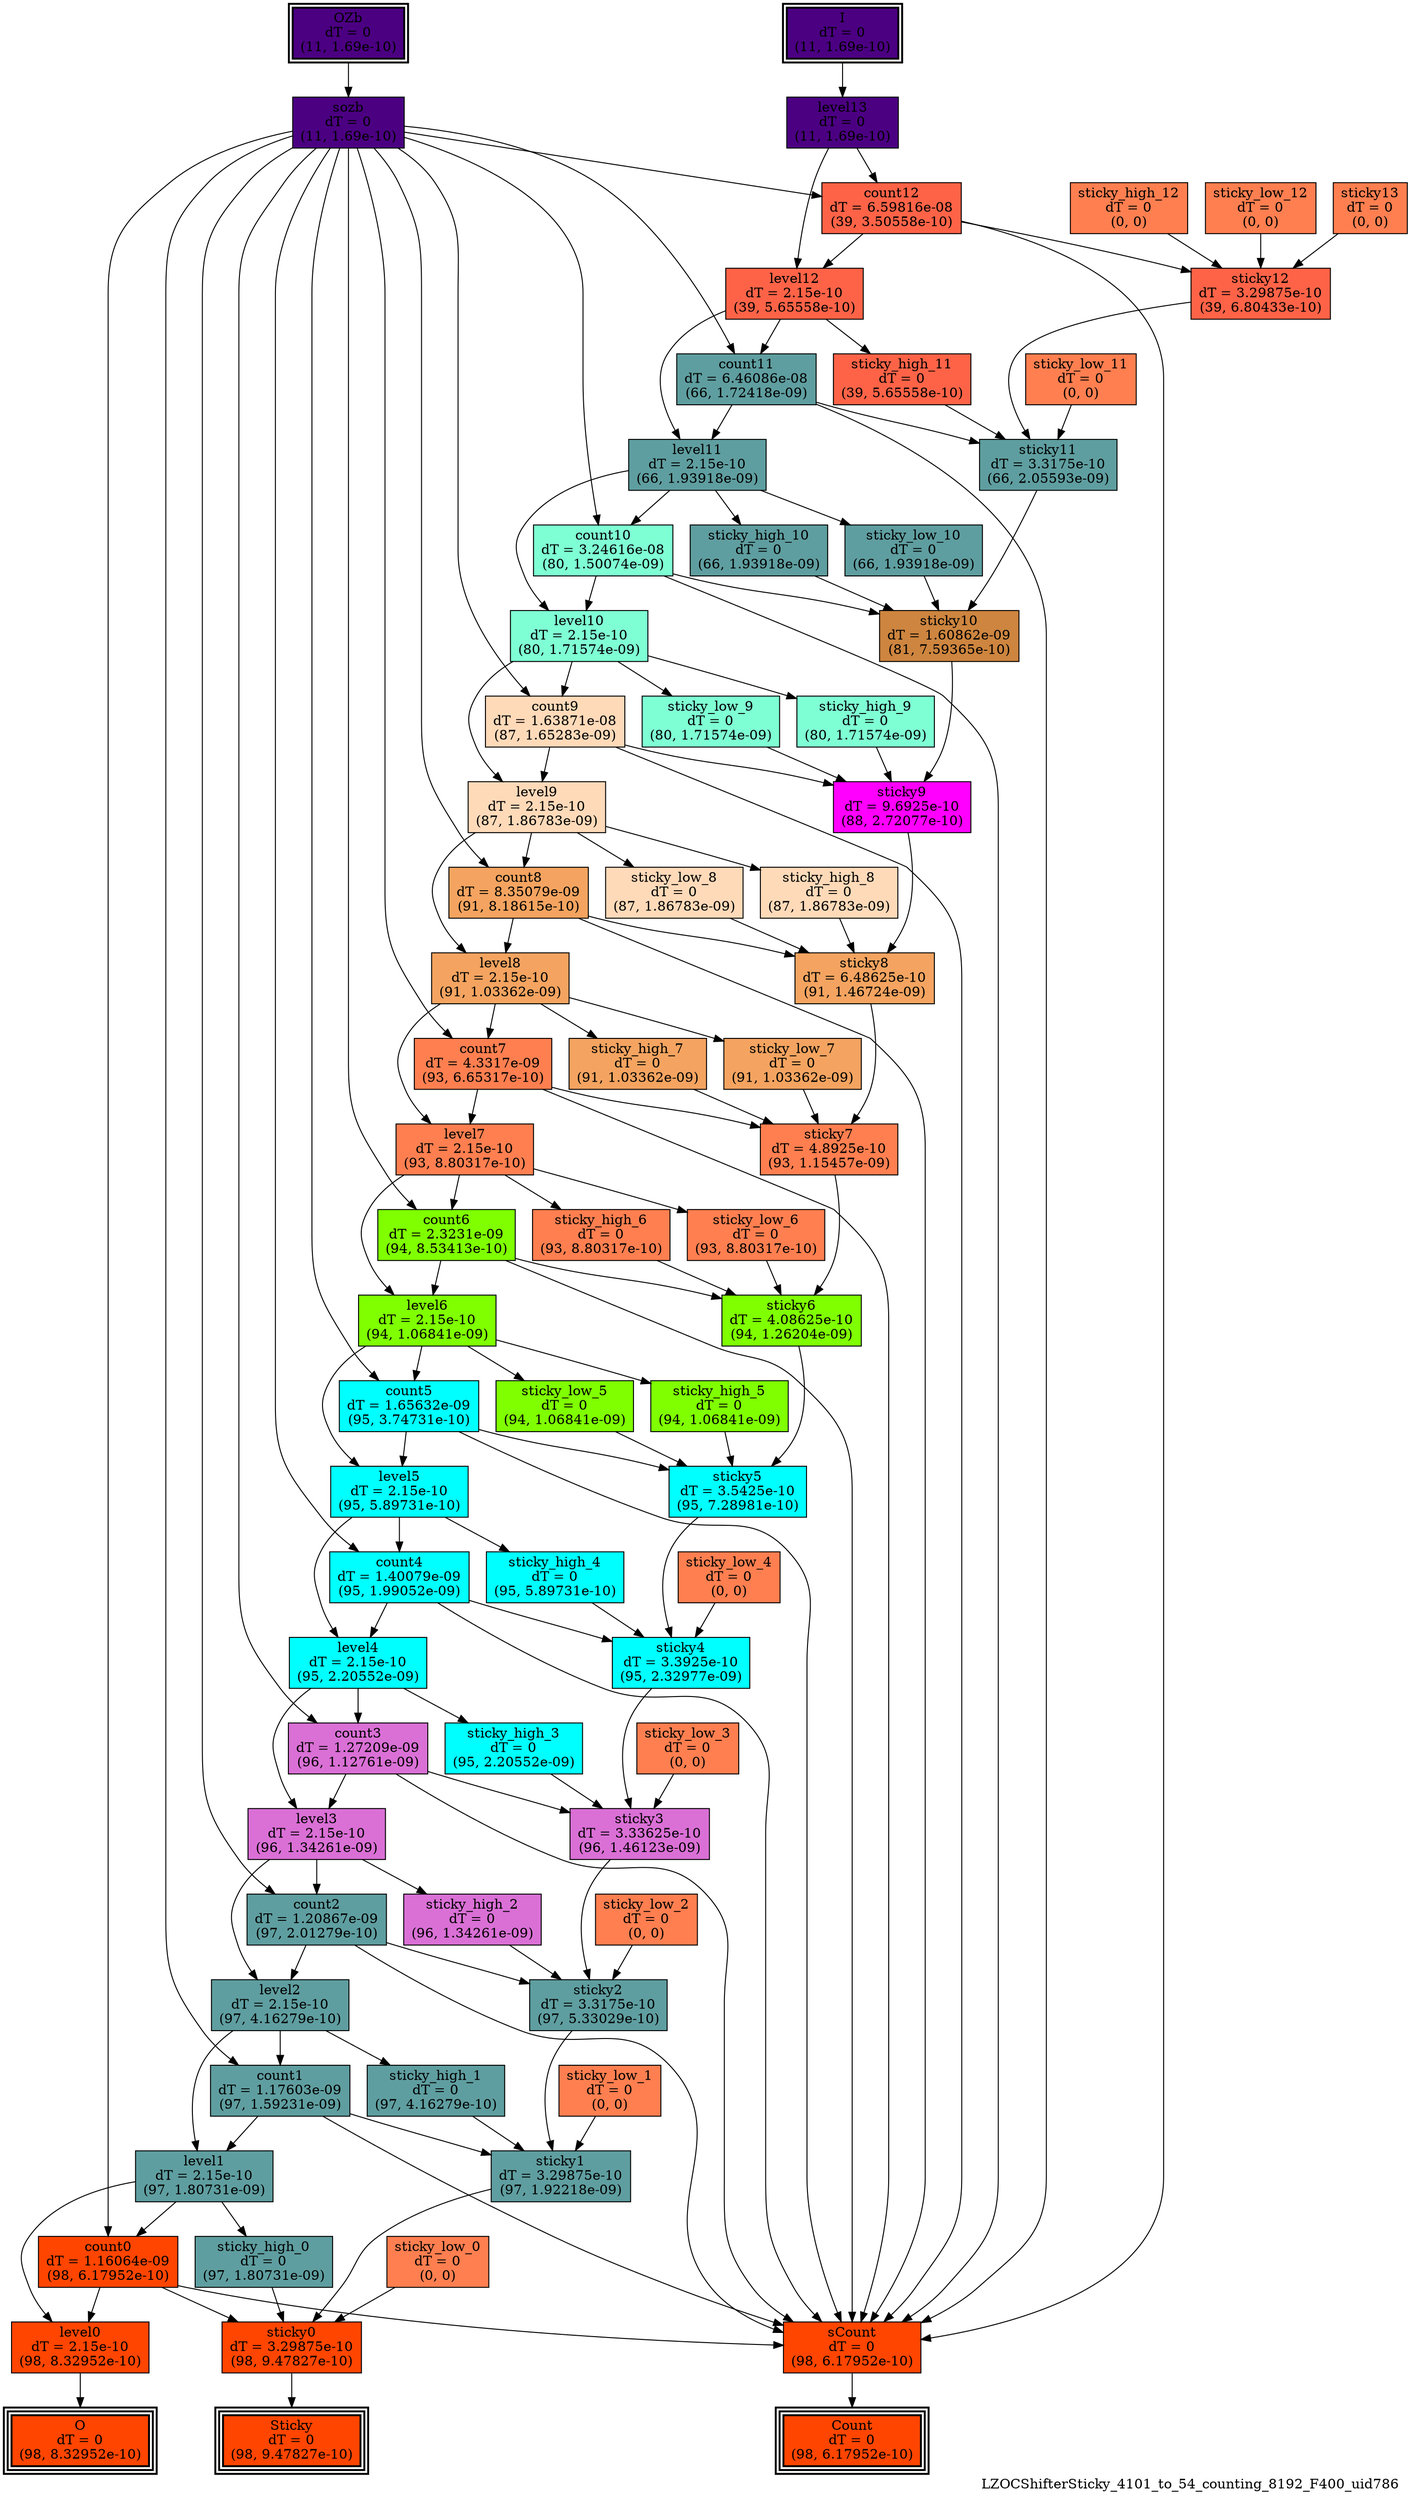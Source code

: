 digraph LZOCShifterSticky_4101_to_54_counting_8192_F400_uid786
{
	//graph drawing options
	label=LZOCShifterSticky_4101_to_54_counting_8192_F400_uid786;
	labelloc=bottom;
	labeljust=right;
	ratio=auto;
	nodesep=0.25;
	ranksep=0.5;

	//input/output signals of operator LZOCShifterSticky_4101_to_54_counting_8192_F400_uid786
	I__LZOCShifterSticky_4101_to_54_counting_8192_F400_uid786 [ label="I\ndT = 0\n(11, 1.69e-10)", shape=box, color=black, style="bold, filled", fillcolor=indigo, peripheries=2 ];
	OZb__LZOCShifterSticky_4101_to_54_counting_8192_F400_uid786 [ label="OZb\ndT = 0\n(11, 1.69e-10)", shape=box, color=black, style="bold, filled", fillcolor=indigo, peripheries=2 ];
	Count__LZOCShifterSticky_4101_to_54_counting_8192_F400_uid786 [ label="Count\ndT = 0\n(98, 6.17952e-10)", shape=box, color=black, style="bold, filled", fillcolor=orangered, peripheries=3 ];
	O__LZOCShifterSticky_4101_to_54_counting_8192_F400_uid786 [ label="O\ndT = 0\n(98, 8.32952e-10)", shape=box, color=black, style="bold, filled", fillcolor=orangered, peripheries=3 ];
	Sticky__LZOCShifterSticky_4101_to_54_counting_8192_F400_uid786 [ label="Sticky\ndT = 0\n(98, 9.47827e-10)", shape=box, color=black, style="bold, filled", fillcolor=orangered, peripheries=3 ];
	{rank=same I__LZOCShifterSticky_4101_to_54_counting_8192_F400_uid786, OZb__LZOCShifterSticky_4101_to_54_counting_8192_F400_uid786};
	{rank=same Count__LZOCShifterSticky_4101_to_54_counting_8192_F400_uid786, O__LZOCShifterSticky_4101_to_54_counting_8192_F400_uid786, Sticky__LZOCShifterSticky_4101_to_54_counting_8192_F400_uid786};
	//internal signals of operator LZOCShifterSticky_4101_to_54_counting_8192_F400_uid786
	level13__LZOCShifterSticky_4101_to_54_counting_8192_F400_uid786 [ label="level13\ndT = 0\n(11, 1.69e-10)", shape=box, color=black, style=filled, fillcolor=indigo, peripheries=1 ];
	sozb__LZOCShifterSticky_4101_to_54_counting_8192_F400_uid786 [ label="sozb\ndT = 0\n(11, 1.69e-10)", shape=box, color=black, style=filled, fillcolor=indigo, peripheries=1 ];
	sticky13__LZOCShifterSticky_4101_to_54_counting_8192_F400_uid786 [ label="sticky13\ndT = 0\n(0, 0)", shape=box, color=black, style=filled, fillcolor=coral, peripheries=1 ];
	count12__LZOCShifterSticky_4101_to_54_counting_8192_F400_uid786 [ label="count12\ndT = 6.59816e-08\n(39, 3.50558e-10)", shape=box, color=black, style=filled, fillcolor=tomato, peripheries=1 ];
	level12__LZOCShifterSticky_4101_to_54_counting_8192_F400_uid786 [ label="level12\ndT = 2.15e-10\n(39, 5.65558e-10)", shape=box, color=black, style=filled, fillcolor=tomato, peripheries=1 ];
	sticky_high_12__LZOCShifterSticky_4101_to_54_counting_8192_F400_uid786 [ label="sticky_high_12\ndT = 0\n(0, 0)", shape=box, color=black, style=filled, fillcolor=coral, peripheries=1 ];
	sticky_low_12__LZOCShifterSticky_4101_to_54_counting_8192_F400_uid786 [ label="sticky_low_12\ndT = 0\n(0, 0)", shape=box, color=black, style=filled, fillcolor=coral, peripheries=1 ];
	sticky12__LZOCShifterSticky_4101_to_54_counting_8192_F400_uid786 [ label="sticky12\ndT = 3.29875e-10\n(39, 6.80433e-10)", shape=box, color=black, style=filled, fillcolor=tomato, peripheries=1 ];
	count11__LZOCShifterSticky_4101_to_54_counting_8192_F400_uid786 [ label="count11\ndT = 6.46086e-08\n(66, 1.72418e-09)", shape=box, color=black, style=filled, fillcolor=cadetblue, peripheries=1 ];
	level11__LZOCShifterSticky_4101_to_54_counting_8192_F400_uid786 [ label="level11\ndT = 2.15e-10\n(66, 1.93918e-09)", shape=box, color=black, style=filled, fillcolor=cadetblue, peripheries=1 ];
	sticky_high_11__LZOCShifterSticky_4101_to_54_counting_8192_F400_uid786 [ label="sticky_high_11\ndT = 0\n(39, 5.65558e-10)", shape=box, color=black, style=filled, fillcolor=tomato, peripheries=1 ];
	sticky_low_11__LZOCShifterSticky_4101_to_54_counting_8192_F400_uid786 [ label="sticky_low_11\ndT = 0\n(0, 0)", shape=box, color=black, style=filled, fillcolor=coral, peripheries=1 ];
	sticky11__LZOCShifterSticky_4101_to_54_counting_8192_F400_uid786 [ label="sticky11\ndT = 3.3175e-10\n(66, 2.05593e-09)", shape=box, color=black, style=filled, fillcolor=cadetblue, peripheries=1 ];
	count10__LZOCShifterSticky_4101_to_54_counting_8192_F400_uid786 [ label="count10\ndT = 3.24616e-08\n(80, 1.50074e-09)", shape=box, color=black, style=filled, fillcolor=aquamarine, peripheries=1 ];
	level10__LZOCShifterSticky_4101_to_54_counting_8192_F400_uid786 [ label="level10\ndT = 2.15e-10\n(80, 1.71574e-09)", shape=box, color=black, style=filled, fillcolor=aquamarine, peripheries=1 ];
	sticky_high_10__LZOCShifterSticky_4101_to_54_counting_8192_F400_uid786 [ label="sticky_high_10\ndT = 0\n(66, 1.93918e-09)", shape=box, color=black, style=filled, fillcolor=cadetblue, peripheries=1 ];
	sticky_low_10__LZOCShifterSticky_4101_to_54_counting_8192_F400_uid786 [ label="sticky_low_10\ndT = 0\n(66, 1.93918e-09)", shape=box, color=black, style=filled, fillcolor=cadetblue, peripheries=1 ];
	sticky10__LZOCShifterSticky_4101_to_54_counting_8192_F400_uid786 [ label="sticky10\ndT = 1.60862e-09\n(81, 7.59365e-10)", shape=box, color=black, style=filled, fillcolor=peru, peripheries=1 ];
	count9__LZOCShifterSticky_4101_to_54_counting_8192_F400_uid786 [ label="count9\ndT = 1.63871e-08\n(87, 1.65283e-09)", shape=box, color=black, style=filled, fillcolor=peachpuff, peripheries=1 ];
	level9__LZOCShifterSticky_4101_to_54_counting_8192_F400_uid786 [ label="level9\ndT = 2.15e-10\n(87, 1.86783e-09)", shape=box, color=black, style=filled, fillcolor=peachpuff, peripheries=1 ];
	sticky_high_9__LZOCShifterSticky_4101_to_54_counting_8192_F400_uid786 [ label="sticky_high_9\ndT = 0\n(80, 1.71574e-09)", shape=box, color=black, style=filled, fillcolor=aquamarine, peripheries=1 ];
	sticky_low_9__LZOCShifterSticky_4101_to_54_counting_8192_F400_uid786 [ label="sticky_low_9\ndT = 0\n(80, 1.71574e-09)", shape=box, color=black, style=filled, fillcolor=aquamarine, peripheries=1 ];
	sticky9__LZOCShifterSticky_4101_to_54_counting_8192_F400_uid786 [ label="sticky9\ndT = 9.6925e-10\n(88, 2.72077e-10)", shape=box, color=black, style=filled, fillcolor=magenta, peripheries=1 ];
	count8__LZOCShifterSticky_4101_to_54_counting_8192_F400_uid786 [ label="count8\ndT = 8.35079e-09\n(91, 8.18615e-10)", shape=box, color=black, style=filled, fillcolor=sandybrown, peripheries=1 ];
	level8__LZOCShifterSticky_4101_to_54_counting_8192_F400_uid786 [ label="level8\ndT = 2.15e-10\n(91, 1.03362e-09)", shape=box, color=black, style=filled, fillcolor=sandybrown, peripheries=1 ];
	sticky_high_8__LZOCShifterSticky_4101_to_54_counting_8192_F400_uid786 [ label="sticky_high_8\ndT = 0\n(87, 1.86783e-09)", shape=box, color=black, style=filled, fillcolor=peachpuff, peripheries=1 ];
	sticky_low_8__LZOCShifterSticky_4101_to_54_counting_8192_F400_uid786 [ label="sticky_low_8\ndT = 0\n(87, 1.86783e-09)", shape=box, color=black, style=filled, fillcolor=peachpuff, peripheries=1 ];
	sticky8__LZOCShifterSticky_4101_to_54_counting_8192_F400_uid786 [ label="sticky8\ndT = 6.48625e-10\n(91, 1.46724e-09)", shape=box, color=black, style=filled, fillcolor=sandybrown, peripheries=1 ];
	count7__LZOCShifterSticky_4101_to_54_counting_8192_F400_uid786 [ label="count7\ndT = 4.3317e-09\n(93, 6.65317e-10)", shape=box, color=black, style=filled, fillcolor=coral, peripheries=1 ];
	level7__LZOCShifterSticky_4101_to_54_counting_8192_F400_uid786 [ label="level7\ndT = 2.15e-10\n(93, 8.80317e-10)", shape=box, color=black, style=filled, fillcolor=coral, peripheries=1 ];
	sticky_high_7__LZOCShifterSticky_4101_to_54_counting_8192_F400_uid786 [ label="sticky_high_7\ndT = 0\n(91, 1.03362e-09)", shape=box, color=black, style=filled, fillcolor=sandybrown, peripheries=1 ];
	sticky_low_7__LZOCShifterSticky_4101_to_54_counting_8192_F400_uid786 [ label="sticky_low_7\ndT = 0\n(91, 1.03362e-09)", shape=box, color=black, style=filled, fillcolor=sandybrown, peripheries=1 ];
	sticky7__LZOCShifterSticky_4101_to_54_counting_8192_F400_uid786 [ label="sticky7\ndT = 4.8925e-10\n(93, 1.15457e-09)", shape=box, color=black, style=filled, fillcolor=coral, peripheries=1 ];
	count6__LZOCShifterSticky_4101_to_54_counting_8192_F400_uid786 [ label="count6\ndT = 2.3231e-09\n(94, 8.53413e-10)", shape=box, color=black, style=filled, fillcolor=chartreuse, peripheries=1 ];
	level6__LZOCShifterSticky_4101_to_54_counting_8192_F400_uid786 [ label="level6\ndT = 2.15e-10\n(94, 1.06841e-09)", shape=box, color=black, style=filled, fillcolor=chartreuse, peripheries=1 ];
	sticky_high_6__LZOCShifterSticky_4101_to_54_counting_8192_F400_uid786 [ label="sticky_high_6\ndT = 0\n(93, 8.80317e-10)", shape=box, color=black, style=filled, fillcolor=coral, peripheries=1 ];
	sticky_low_6__LZOCShifterSticky_4101_to_54_counting_8192_F400_uid786 [ label="sticky_low_6\ndT = 0\n(93, 8.80317e-10)", shape=box, color=black, style=filled, fillcolor=coral, peripheries=1 ];
	sticky6__LZOCShifterSticky_4101_to_54_counting_8192_F400_uid786 [ label="sticky6\ndT = 4.08625e-10\n(94, 1.26204e-09)", shape=box, color=black, style=filled, fillcolor=chartreuse, peripheries=1 ];
	count5__LZOCShifterSticky_4101_to_54_counting_8192_F400_uid786 [ label="count5\ndT = 1.65632e-09\n(95, 3.74731e-10)", shape=box, color=black, style=filled, fillcolor=cyan, peripheries=1 ];
	level5__LZOCShifterSticky_4101_to_54_counting_8192_F400_uid786 [ label="level5\ndT = 2.15e-10\n(95, 5.89731e-10)", shape=box, color=black, style=filled, fillcolor=cyan, peripheries=1 ];
	sticky_high_5__LZOCShifterSticky_4101_to_54_counting_8192_F400_uid786 [ label="sticky_high_5\ndT = 0\n(94, 1.06841e-09)", shape=box, color=black, style=filled, fillcolor=chartreuse, peripheries=1 ];
	sticky_low_5__LZOCShifterSticky_4101_to_54_counting_8192_F400_uid786 [ label="sticky_low_5\ndT = 0\n(94, 1.06841e-09)", shape=box, color=black, style=filled, fillcolor=chartreuse, peripheries=1 ];
	sticky5__LZOCShifterSticky_4101_to_54_counting_8192_F400_uid786 [ label="sticky5\ndT = 3.5425e-10\n(95, 7.28981e-10)", shape=box, color=black, style=filled, fillcolor=cyan, peripheries=1 ];
	count4__LZOCShifterSticky_4101_to_54_counting_8192_F400_uid786 [ label="count4\ndT = 1.40079e-09\n(95, 1.99052e-09)", shape=box, color=black, style=filled, fillcolor=cyan, peripheries=1 ];
	level4__LZOCShifterSticky_4101_to_54_counting_8192_F400_uid786 [ label="level4\ndT = 2.15e-10\n(95, 2.20552e-09)", shape=box, color=black, style=filled, fillcolor=cyan, peripheries=1 ];
	sticky_high_4__LZOCShifterSticky_4101_to_54_counting_8192_F400_uid786 [ label="sticky_high_4\ndT = 0\n(95, 5.89731e-10)", shape=box, color=black, style=filled, fillcolor=cyan, peripheries=1 ];
	sticky_low_4__LZOCShifterSticky_4101_to_54_counting_8192_F400_uid786 [ label="sticky_low_4\ndT = 0\n(0, 0)", shape=box, color=black, style=filled, fillcolor=coral, peripheries=1 ];
	sticky4__LZOCShifterSticky_4101_to_54_counting_8192_F400_uid786 [ label="sticky4\ndT = 3.3925e-10\n(95, 2.32977e-09)", shape=box, color=black, style=filled, fillcolor=cyan, peripheries=1 ];
	count3__LZOCShifterSticky_4101_to_54_counting_8192_F400_uid786 [ label="count3\ndT = 1.27209e-09\n(96, 1.12761e-09)", shape=box, color=black, style=filled, fillcolor=orchid, peripheries=1 ];
	level3__LZOCShifterSticky_4101_to_54_counting_8192_F400_uid786 [ label="level3\ndT = 2.15e-10\n(96, 1.34261e-09)", shape=box, color=black, style=filled, fillcolor=orchid, peripheries=1 ];
	sticky_high_3__LZOCShifterSticky_4101_to_54_counting_8192_F400_uid786 [ label="sticky_high_3\ndT = 0\n(95, 2.20552e-09)", shape=box, color=black, style=filled, fillcolor=cyan, peripheries=1 ];
	sticky_low_3__LZOCShifterSticky_4101_to_54_counting_8192_F400_uid786 [ label="sticky_low_3\ndT = 0\n(0, 0)", shape=box, color=black, style=filled, fillcolor=coral, peripheries=1 ];
	sticky3__LZOCShifterSticky_4101_to_54_counting_8192_F400_uid786 [ label="sticky3\ndT = 3.33625e-10\n(96, 1.46123e-09)", shape=box, color=black, style=filled, fillcolor=orchid, peripheries=1 ];
	count2__LZOCShifterSticky_4101_to_54_counting_8192_F400_uid786 [ label="count2\ndT = 1.20867e-09\n(97, 2.01279e-10)", shape=box, color=black, style=filled, fillcolor=cadetblue, peripheries=1 ];
	level2__LZOCShifterSticky_4101_to_54_counting_8192_F400_uid786 [ label="level2\ndT = 2.15e-10\n(97, 4.16279e-10)", shape=box, color=black, style=filled, fillcolor=cadetblue, peripheries=1 ];
	sticky_high_2__LZOCShifterSticky_4101_to_54_counting_8192_F400_uid786 [ label="sticky_high_2\ndT = 0\n(96, 1.34261e-09)", shape=box, color=black, style=filled, fillcolor=orchid, peripheries=1 ];
	sticky_low_2__LZOCShifterSticky_4101_to_54_counting_8192_F400_uid786 [ label="sticky_low_2\ndT = 0\n(0, 0)", shape=box, color=black, style=filled, fillcolor=coral, peripheries=1 ];
	sticky2__LZOCShifterSticky_4101_to_54_counting_8192_F400_uid786 [ label="sticky2\ndT = 3.3175e-10\n(97, 5.33029e-10)", shape=box, color=black, style=filled, fillcolor=cadetblue, peripheries=1 ];
	count1__LZOCShifterSticky_4101_to_54_counting_8192_F400_uid786 [ label="count1\ndT = 1.17603e-09\n(97, 1.59231e-09)", shape=box, color=black, style=filled, fillcolor=cadetblue, peripheries=1 ];
	level1__LZOCShifterSticky_4101_to_54_counting_8192_F400_uid786 [ label="level1\ndT = 2.15e-10\n(97, 1.80731e-09)", shape=box, color=black, style=filled, fillcolor=cadetblue, peripheries=1 ];
	sticky_high_1__LZOCShifterSticky_4101_to_54_counting_8192_F400_uid786 [ label="sticky_high_1\ndT = 0\n(97, 4.16279e-10)", shape=box, color=black, style=filled, fillcolor=cadetblue, peripheries=1 ];
	sticky_low_1__LZOCShifterSticky_4101_to_54_counting_8192_F400_uid786 [ label="sticky_low_1\ndT = 0\n(0, 0)", shape=box, color=black, style=filled, fillcolor=coral, peripheries=1 ];
	sticky1__LZOCShifterSticky_4101_to_54_counting_8192_F400_uid786 [ label="sticky1\ndT = 3.29875e-10\n(97, 1.92218e-09)", shape=box, color=black, style=filled, fillcolor=cadetblue, peripheries=1 ];
	count0__LZOCShifterSticky_4101_to_54_counting_8192_F400_uid786 [ label="count0\ndT = 1.16064e-09\n(98, 6.17952e-10)", shape=box, color=black, style=filled, fillcolor=orangered, peripheries=1 ];
	level0__LZOCShifterSticky_4101_to_54_counting_8192_F400_uid786 [ label="level0\ndT = 2.15e-10\n(98, 8.32952e-10)", shape=box, color=black, style=filled, fillcolor=orangered, peripheries=1 ];
	sticky_high_0__LZOCShifterSticky_4101_to_54_counting_8192_F400_uid786 [ label="sticky_high_0\ndT = 0\n(97, 1.80731e-09)", shape=box, color=black, style=filled, fillcolor=cadetblue, peripheries=1 ];
	sticky_low_0__LZOCShifterSticky_4101_to_54_counting_8192_F400_uid786 [ label="sticky_low_0\ndT = 0\n(0, 0)", shape=box, color=black, style=filled, fillcolor=coral, peripheries=1 ];
	sticky0__LZOCShifterSticky_4101_to_54_counting_8192_F400_uid786 [ label="sticky0\ndT = 3.29875e-10\n(98, 9.47827e-10)", shape=box, color=black, style=filled, fillcolor=orangered, peripheries=1 ];
	sCount__LZOCShifterSticky_4101_to_54_counting_8192_F400_uid786 [ label="sCount\ndT = 0\n(98, 6.17952e-10)", shape=box, color=black, style=filled, fillcolor=orangered, peripheries=1 ];

	//subcomponents of operator LZOCShifterSticky_4101_to_54_counting_8192_F400_uid786

	//input and internal signal connections of operator LZOCShifterSticky_4101_to_54_counting_8192_F400_uid786
	I__LZOCShifterSticky_4101_to_54_counting_8192_F400_uid786 -> level13__LZOCShifterSticky_4101_to_54_counting_8192_F400_uid786 [ arrowhead=normal, arrowsize=1.0, arrowtail=normal, color=black, dir=forward  ];
	OZb__LZOCShifterSticky_4101_to_54_counting_8192_F400_uid786 -> sozb__LZOCShifterSticky_4101_to_54_counting_8192_F400_uid786 [ arrowhead=normal, arrowsize=1.0, arrowtail=normal, color=black, dir=forward  ];
	level13__LZOCShifterSticky_4101_to_54_counting_8192_F400_uid786 -> count12__LZOCShifterSticky_4101_to_54_counting_8192_F400_uid786 [ arrowhead=normal, arrowsize=1.0, arrowtail=normal, color=black, dir=forward  ];
	level13__LZOCShifterSticky_4101_to_54_counting_8192_F400_uid786 -> level12__LZOCShifterSticky_4101_to_54_counting_8192_F400_uid786 [ arrowhead=normal, arrowsize=1.0, arrowtail=normal, color=black, dir=forward  ];
	sozb__LZOCShifterSticky_4101_to_54_counting_8192_F400_uid786 -> count12__LZOCShifterSticky_4101_to_54_counting_8192_F400_uid786 [ arrowhead=normal, arrowsize=1.0, arrowtail=normal, color=black, dir=forward  ];
	sozb__LZOCShifterSticky_4101_to_54_counting_8192_F400_uid786 -> count11__LZOCShifterSticky_4101_to_54_counting_8192_F400_uid786 [ arrowhead=normal, arrowsize=1.0, arrowtail=normal, color=black, dir=forward  ];
	sozb__LZOCShifterSticky_4101_to_54_counting_8192_F400_uid786 -> count10__LZOCShifterSticky_4101_to_54_counting_8192_F400_uid786 [ arrowhead=normal, arrowsize=1.0, arrowtail=normal, color=black, dir=forward  ];
	sozb__LZOCShifterSticky_4101_to_54_counting_8192_F400_uid786 -> count9__LZOCShifterSticky_4101_to_54_counting_8192_F400_uid786 [ arrowhead=normal, arrowsize=1.0, arrowtail=normal, color=black, dir=forward  ];
	sozb__LZOCShifterSticky_4101_to_54_counting_8192_F400_uid786 -> count8__LZOCShifterSticky_4101_to_54_counting_8192_F400_uid786 [ arrowhead=normal, arrowsize=1.0, arrowtail=normal, color=black, dir=forward  ];
	sozb__LZOCShifterSticky_4101_to_54_counting_8192_F400_uid786 -> count7__LZOCShifterSticky_4101_to_54_counting_8192_F400_uid786 [ arrowhead=normal, arrowsize=1.0, arrowtail=normal, color=black, dir=forward  ];
	sozb__LZOCShifterSticky_4101_to_54_counting_8192_F400_uid786 -> count6__LZOCShifterSticky_4101_to_54_counting_8192_F400_uid786 [ arrowhead=normal, arrowsize=1.0, arrowtail=normal, color=black, dir=forward  ];
	sozb__LZOCShifterSticky_4101_to_54_counting_8192_F400_uid786 -> count5__LZOCShifterSticky_4101_to_54_counting_8192_F400_uid786 [ arrowhead=normal, arrowsize=1.0, arrowtail=normal, color=black, dir=forward  ];
	sozb__LZOCShifterSticky_4101_to_54_counting_8192_F400_uid786 -> count4__LZOCShifterSticky_4101_to_54_counting_8192_F400_uid786 [ arrowhead=normal, arrowsize=1.0, arrowtail=normal, color=black, dir=forward  ];
	sozb__LZOCShifterSticky_4101_to_54_counting_8192_F400_uid786 -> count3__LZOCShifterSticky_4101_to_54_counting_8192_F400_uid786 [ arrowhead=normal, arrowsize=1.0, arrowtail=normal, color=black, dir=forward  ];
	sozb__LZOCShifterSticky_4101_to_54_counting_8192_F400_uid786 -> count2__LZOCShifterSticky_4101_to_54_counting_8192_F400_uid786 [ arrowhead=normal, arrowsize=1.0, arrowtail=normal, color=black, dir=forward  ];
	sozb__LZOCShifterSticky_4101_to_54_counting_8192_F400_uid786 -> count1__LZOCShifterSticky_4101_to_54_counting_8192_F400_uid786 [ arrowhead=normal, arrowsize=1.0, arrowtail=normal, color=black, dir=forward  ];
	sozb__LZOCShifterSticky_4101_to_54_counting_8192_F400_uid786 -> count0__LZOCShifterSticky_4101_to_54_counting_8192_F400_uid786 [ arrowhead=normal, arrowsize=1.0, arrowtail=normal, color=black, dir=forward  ];
	sticky13__LZOCShifterSticky_4101_to_54_counting_8192_F400_uid786 -> sticky12__LZOCShifterSticky_4101_to_54_counting_8192_F400_uid786 [ arrowhead=normal, arrowsize=1.0, arrowtail=normal, color=black, dir=forward  ];
	count12__LZOCShifterSticky_4101_to_54_counting_8192_F400_uid786 -> level12__LZOCShifterSticky_4101_to_54_counting_8192_F400_uid786 [ arrowhead=normal, arrowsize=1.0, arrowtail=normal, color=black, dir=forward  ];
	count12__LZOCShifterSticky_4101_to_54_counting_8192_F400_uid786 -> sticky12__LZOCShifterSticky_4101_to_54_counting_8192_F400_uid786 [ arrowhead=normal, arrowsize=1.0, arrowtail=normal, color=black, dir=forward  ];
	count12__LZOCShifterSticky_4101_to_54_counting_8192_F400_uid786 -> sCount__LZOCShifterSticky_4101_to_54_counting_8192_F400_uid786 [ arrowhead=normal, arrowsize=1.0, arrowtail=normal, color=black, dir=forward  ];
	level12__LZOCShifterSticky_4101_to_54_counting_8192_F400_uid786 -> count11__LZOCShifterSticky_4101_to_54_counting_8192_F400_uid786 [ arrowhead=normal, arrowsize=1.0, arrowtail=normal, color=black, dir=forward  ];
	level12__LZOCShifterSticky_4101_to_54_counting_8192_F400_uid786 -> level11__LZOCShifterSticky_4101_to_54_counting_8192_F400_uid786 [ arrowhead=normal, arrowsize=1.0, arrowtail=normal, color=black, dir=forward  ];
	level12__LZOCShifterSticky_4101_to_54_counting_8192_F400_uid786 -> sticky_high_11__LZOCShifterSticky_4101_to_54_counting_8192_F400_uid786 [ arrowhead=normal, arrowsize=1.0, arrowtail=normal, color=black, dir=forward  ];
	sticky_high_12__LZOCShifterSticky_4101_to_54_counting_8192_F400_uid786 -> sticky12__LZOCShifterSticky_4101_to_54_counting_8192_F400_uid786 [ arrowhead=normal, arrowsize=1.0, arrowtail=normal, color=black, dir=forward  ];
	sticky_low_12__LZOCShifterSticky_4101_to_54_counting_8192_F400_uid786 -> sticky12__LZOCShifterSticky_4101_to_54_counting_8192_F400_uid786 [ arrowhead=normal, arrowsize=1.0, arrowtail=normal, color=black, dir=forward  ];
	sticky12__LZOCShifterSticky_4101_to_54_counting_8192_F400_uid786 -> sticky11__LZOCShifterSticky_4101_to_54_counting_8192_F400_uid786 [ arrowhead=normal, arrowsize=1.0, arrowtail=normal, color=black, dir=forward  ];
	count11__LZOCShifterSticky_4101_to_54_counting_8192_F400_uid786 -> level11__LZOCShifterSticky_4101_to_54_counting_8192_F400_uid786 [ arrowhead=normal, arrowsize=1.0, arrowtail=normal, color=black, dir=forward  ];
	count11__LZOCShifterSticky_4101_to_54_counting_8192_F400_uid786 -> sticky11__LZOCShifterSticky_4101_to_54_counting_8192_F400_uid786 [ arrowhead=normal, arrowsize=1.0, arrowtail=normal, color=black, dir=forward  ];
	count11__LZOCShifterSticky_4101_to_54_counting_8192_F400_uid786 -> sCount__LZOCShifterSticky_4101_to_54_counting_8192_F400_uid786 [ arrowhead=normal, arrowsize=1.0, arrowtail=normal, color=black, dir=forward  ];
	level11__LZOCShifterSticky_4101_to_54_counting_8192_F400_uid786 -> count10__LZOCShifterSticky_4101_to_54_counting_8192_F400_uid786 [ arrowhead=normal, arrowsize=1.0, arrowtail=normal, color=black, dir=forward  ];
	level11__LZOCShifterSticky_4101_to_54_counting_8192_F400_uid786 -> level10__LZOCShifterSticky_4101_to_54_counting_8192_F400_uid786 [ arrowhead=normal, arrowsize=1.0, arrowtail=normal, color=black, dir=forward  ];
	level11__LZOCShifterSticky_4101_to_54_counting_8192_F400_uid786 -> sticky_high_10__LZOCShifterSticky_4101_to_54_counting_8192_F400_uid786 [ arrowhead=normal, arrowsize=1.0, arrowtail=normal, color=black, dir=forward  ];
	level11__LZOCShifterSticky_4101_to_54_counting_8192_F400_uid786 -> sticky_low_10__LZOCShifterSticky_4101_to_54_counting_8192_F400_uid786 [ arrowhead=normal, arrowsize=1.0, arrowtail=normal, color=black, dir=forward  ];
	sticky_high_11__LZOCShifterSticky_4101_to_54_counting_8192_F400_uid786 -> sticky11__LZOCShifterSticky_4101_to_54_counting_8192_F400_uid786 [ arrowhead=normal, arrowsize=1.0, arrowtail=normal, color=black, dir=forward  ];
	sticky_low_11__LZOCShifterSticky_4101_to_54_counting_8192_F400_uid786 -> sticky11__LZOCShifterSticky_4101_to_54_counting_8192_F400_uid786 [ arrowhead=normal, arrowsize=1.0, arrowtail=normal, color=black, dir=forward  ];
	sticky11__LZOCShifterSticky_4101_to_54_counting_8192_F400_uid786 -> sticky10__LZOCShifterSticky_4101_to_54_counting_8192_F400_uid786 [ arrowhead=normal, arrowsize=1.0, arrowtail=normal, color=black, dir=forward  ];
	count10__LZOCShifterSticky_4101_to_54_counting_8192_F400_uid786 -> level10__LZOCShifterSticky_4101_to_54_counting_8192_F400_uid786 [ arrowhead=normal, arrowsize=1.0, arrowtail=normal, color=black, dir=forward  ];
	count10__LZOCShifterSticky_4101_to_54_counting_8192_F400_uid786 -> sticky10__LZOCShifterSticky_4101_to_54_counting_8192_F400_uid786 [ arrowhead=normal, arrowsize=1.0, arrowtail=normal, color=black, dir=forward  ];
	count10__LZOCShifterSticky_4101_to_54_counting_8192_F400_uid786 -> sCount__LZOCShifterSticky_4101_to_54_counting_8192_F400_uid786 [ arrowhead=normal, arrowsize=1.0, arrowtail=normal, color=black, dir=forward  ];
	level10__LZOCShifterSticky_4101_to_54_counting_8192_F400_uid786 -> count9__LZOCShifterSticky_4101_to_54_counting_8192_F400_uid786 [ arrowhead=normal, arrowsize=1.0, arrowtail=normal, color=black, dir=forward  ];
	level10__LZOCShifterSticky_4101_to_54_counting_8192_F400_uid786 -> level9__LZOCShifterSticky_4101_to_54_counting_8192_F400_uid786 [ arrowhead=normal, arrowsize=1.0, arrowtail=normal, color=black, dir=forward  ];
	level10__LZOCShifterSticky_4101_to_54_counting_8192_F400_uid786 -> sticky_high_9__LZOCShifterSticky_4101_to_54_counting_8192_F400_uid786 [ arrowhead=normal, arrowsize=1.0, arrowtail=normal, color=black, dir=forward  ];
	level10__LZOCShifterSticky_4101_to_54_counting_8192_F400_uid786 -> sticky_low_9__LZOCShifterSticky_4101_to_54_counting_8192_F400_uid786 [ arrowhead=normal, arrowsize=1.0, arrowtail=normal, color=black, dir=forward  ];
	sticky_high_10__LZOCShifterSticky_4101_to_54_counting_8192_F400_uid786 -> sticky10__LZOCShifterSticky_4101_to_54_counting_8192_F400_uid786 [ arrowhead=normal, arrowsize=1.0, arrowtail=normal, color=black, dir=forward  ];
	sticky_low_10__LZOCShifterSticky_4101_to_54_counting_8192_F400_uid786 -> sticky10__LZOCShifterSticky_4101_to_54_counting_8192_F400_uid786 [ arrowhead=normal, arrowsize=1.0, arrowtail=normal, color=black, dir=forward  ];
	sticky10__LZOCShifterSticky_4101_to_54_counting_8192_F400_uid786 -> sticky9__LZOCShifterSticky_4101_to_54_counting_8192_F400_uid786 [ arrowhead=normal, arrowsize=1.0, arrowtail=normal, color=black, dir=forward  ];
	count9__LZOCShifterSticky_4101_to_54_counting_8192_F400_uid786 -> level9__LZOCShifterSticky_4101_to_54_counting_8192_F400_uid786 [ arrowhead=normal, arrowsize=1.0, arrowtail=normal, color=black, dir=forward  ];
	count9__LZOCShifterSticky_4101_to_54_counting_8192_F400_uid786 -> sticky9__LZOCShifterSticky_4101_to_54_counting_8192_F400_uid786 [ arrowhead=normal, arrowsize=1.0, arrowtail=normal, color=black, dir=forward  ];
	count9__LZOCShifterSticky_4101_to_54_counting_8192_F400_uid786 -> sCount__LZOCShifterSticky_4101_to_54_counting_8192_F400_uid786 [ arrowhead=normal, arrowsize=1.0, arrowtail=normal, color=black, dir=forward  ];
	level9__LZOCShifterSticky_4101_to_54_counting_8192_F400_uid786 -> count8__LZOCShifterSticky_4101_to_54_counting_8192_F400_uid786 [ arrowhead=normal, arrowsize=1.0, arrowtail=normal, color=black, dir=forward  ];
	level9__LZOCShifterSticky_4101_to_54_counting_8192_F400_uid786 -> level8__LZOCShifterSticky_4101_to_54_counting_8192_F400_uid786 [ arrowhead=normal, arrowsize=1.0, arrowtail=normal, color=black, dir=forward  ];
	level9__LZOCShifterSticky_4101_to_54_counting_8192_F400_uid786 -> sticky_high_8__LZOCShifterSticky_4101_to_54_counting_8192_F400_uid786 [ arrowhead=normal, arrowsize=1.0, arrowtail=normal, color=black, dir=forward  ];
	level9__LZOCShifterSticky_4101_to_54_counting_8192_F400_uid786 -> sticky_low_8__LZOCShifterSticky_4101_to_54_counting_8192_F400_uid786 [ arrowhead=normal, arrowsize=1.0, arrowtail=normal, color=black, dir=forward  ];
	sticky_high_9__LZOCShifterSticky_4101_to_54_counting_8192_F400_uid786 -> sticky9__LZOCShifterSticky_4101_to_54_counting_8192_F400_uid786 [ arrowhead=normal, arrowsize=1.0, arrowtail=normal, color=black, dir=forward  ];
	sticky_low_9__LZOCShifterSticky_4101_to_54_counting_8192_F400_uid786 -> sticky9__LZOCShifterSticky_4101_to_54_counting_8192_F400_uid786 [ arrowhead=normal, arrowsize=1.0, arrowtail=normal, color=black, dir=forward  ];
	sticky9__LZOCShifterSticky_4101_to_54_counting_8192_F400_uid786 -> sticky8__LZOCShifterSticky_4101_to_54_counting_8192_F400_uid786 [ arrowhead=normal, arrowsize=1.0, arrowtail=normal, color=black, dir=forward  ];
	count8__LZOCShifterSticky_4101_to_54_counting_8192_F400_uid786 -> level8__LZOCShifterSticky_4101_to_54_counting_8192_F400_uid786 [ arrowhead=normal, arrowsize=1.0, arrowtail=normal, color=black, dir=forward  ];
	count8__LZOCShifterSticky_4101_to_54_counting_8192_F400_uid786 -> sticky8__LZOCShifterSticky_4101_to_54_counting_8192_F400_uid786 [ arrowhead=normal, arrowsize=1.0, arrowtail=normal, color=black, dir=forward  ];
	count8__LZOCShifterSticky_4101_to_54_counting_8192_F400_uid786 -> sCount__LZOCShifterSticky_4101_to_54_counting_8192_F400_uid786 [ arrowhead=normal, arrowsize=1.0, arrowtail=normal, color=black, dir=forward  ];
	level8__LZOCShifterSticky_4101_to_54_counting_8192_F400_uid786 -> count7__LZOCShifterSticky_4101_to_54_counting_8192_F400_uid786 [ arrowhead=normal, arrowsize=1.0, arrowtail=normal, color=black, dir=forward  ];
	level8__LZOCShifterSticky_4101_to_54_counting_8192_F400_uid786 -> level7__LZOCShifterSticky_4101_to_54_counting_8192_F400_uid786 [ arrowhead=normal, arrowsize=1.0, arrowtail=normal, color=black, dir=forward  ];
	level8__LZOCShifterSticky_4101_to_54_counting_8192_F400_uid786 -> sticky_high_7__LZOCShifterSticky_4101_to_54_counting_8192_F400_uid786 [ arrowhead=normal, arrowsize=1.0, arrowtail=normal, color=black, dir=forward  ];
	level8__LZOCShifterSticky_4101_to_54_counting_8192_F400_uid786 -> sticky_low_7__LZOCShifterSticky_4101_to_54_counting_8192_F400_uid786 [ arrowhead=normal, arrowsize=1.0, arrowtail=normal, color=black, dir=forward  ];
	sticky_high_8__LZOCShifterSticky_4101_to_54_counting_8192_F400_uid786 -> sticky8__LZOCShifterSticky_4101_to_54_counting_8192_F400_uid786 [ arrowhead=normal, arrowsize=1.0, arrowtail=normal, color=black, dir=forward  ];
	sticky_low_8__LZOCShifterSticky_4101_to_54_counting_8192_F400_uid786 -> sticky8__LZOCShifterSticky_4101_to_54_counting_8192_F400_uid786 [ arrowhead=normal, arrowsize=1.0, arrowtail=normal, color=black, dir=forward  ];
	sticky8__LZOCShifterSticky_4101_to_54_counting_8192_F400_uid786 -> sticky7__LZOCShifterSticky_4101_to_54_counting_8192_F400_uid786 [ arrowhead=normal, arrowsize=1.0, arrowtail=normal, color=black, dir=forward  ];
	count7__LZOCShifterSticky_4101_to_54_counting_8192_F400_uid786 -> level7__LZOCShifterSticky_4101_to_54_counting_8192_F400_uid786 [ arrowhead=normal, arrowsize=1.0, arrowtail=normal, color=black, dir=forward  ];
	count7__LZOCShifterSticky_4101_to_54_counting_8192_F400_uid786 -> sticky7__LZOCShifterSticky_4101_to_54_counting_8192_F400_uid786 [ arrowhead=normal, arrowsize=1.0, arrowtail=normal, color=black, dir=forward  ];
	count7__LZOCShifterSticky_4101_to_54_counting_8192_F400_uid786 -> sCount__LZOCShifterSticky_4101_to_54_counting_8192_F400_uid786 [ arrowhead=normal, arrowsize=1.0, arrowtail=normal, color=black, dir=forward  ];
	level7__LZOCShifterSticky_4101_to_54_counting_8192_F400_uid786 -> count6__LZOCShifterSticky_4101_to_54_counting_8192_F400_uid786 [ arrowhead=normal, arrowsize=1.0, arrowtail=normal, color=black, dir=forward  ];
	level7__LZOCShifterSticky_4101_to_54_counting_8192_F400_uid786 -> level6__LZOCShifterSticky_4101_to_54_counting_8192_F400_uid786 [ arrowhead=normal, arrowsize=1.0, arrowtail=normal, color=black, dir=forward  ];
	level7__LZOCShifterSticky_4101_to_54_counting_8192_F400_uid786 -> sticky_high_6__LZOCShifterSticky_4101_to_54_counting_8192_F400_uid786 [ arrowhead=normal, arrowsize=1.0, arrowtail=normal, color=black, dir=forward  ];
	level7__LZOCShifterSticky_4101_to_54_counting_8192_F400_uid786 -> sticky_low_6__LZOCShifterSticky_4101_to_54_counting_8192_F400_uid786 [ arrowhead=normal, arrowsize=1.0, arrowtail=normal, color=black, dir=forward  ];
	sticky_high_7__LZOCShifterSticky_4101_to_54_counting_8192_F400_uid786 -> sticky7__LZOCShifterSticky_4101_to_54_counting_8192_F400_uid786 [ arrowhead=normal, arrowsize=1.0, arrowtail=normal, color=black, dir=forward  ];
	sticky_low_7__LZOCShifterSticky_4101_to_54_counting_8192_F400_uid786 -> sticky7__LZOCShifterSticky_4101_to_54_counting_8192_F400_uid786 [ arrowhead=normal, arrowsize=1.0, arrowtail=normal, color=black, dir=forward  ];
	sticky7__LZOCShifterSticky_4101_to_54_counting_8192_F400_uid786 -> sticky6__LZOCShifterSticky_4101_to_54_counting_8192_F400_uid786 [ arrowhead=normal, arrowsize=1.0, arrowtail=normal, color=black, dir=forward  ];
	count6__LZOCShifterSticky_4101_to_54_counting_8192_F400_uid786 -> level6__LZOCShifterSticky_4101_to_54_counting_8192_F400_uid786 [ arrowhead=normal, arrowsize=1.0, arrowtail=normal, color=black, dir=forward  ];
	count6__LZOCShifterSticky_4101_to_54_counting_8192_F400_uid786 -> sticky6__LZOCShifterSticky_4101_to_54_counting_8192_F400_uid786 [ arrowhead=normal, arrowsize=1.0, arrowtail=normal, color=black, dir=forward  ];
	count6__LZOCShifterSticky_4101_to_54_counting_8192_F400_uid786 -> sCount__LZOCShifterSticky_4101_to_54_counting_8192_F400_uid786 [ arrowhead=normal, arrowsize=1.0, arrowtail=normal, color=black, dir=forward  ];
	level6__LZOCShifterSticky_4101_to_54_counting_8192_F400_uid786 -> count5__LZOCShifterSticky_4101_to_54_counting_8192_F400_uid786 [ arrowhead=normal, arrowsize=1.0, arrowtail=normal, color=black, dir=forward  ];
	level6__LZOCShifterSticky_4101_to_54_counting_8192_F400_uid786 -> level5__LZOCShifterSticky_4101_to_54_counting_8192_F400_uid786 [ arrowhead=normal, arrowsize=1.0, arrowtail=normal, color=black, dir=forward  ];
	level6__LZOCShifterSticky_4101_to_54_counting_8192_F400_uid786 -> sticky_high_5__LZOCShifterSticky_4101_to_54_counting_8192_F400_uid786 [ arrowhead=normal, arrowsize=1.0, arrowtail=normal, color=black, dir=forward  ];
	level6__LZOCShifterSticky_4101_to_54_counting_8192_F400_uid786 -> sticky_low_5__LZOCShifterSticky_4101_to_54_counting_8192_F400_uid786 [ arrowhead=normal, arrowsize=1.0, arrowtail=normal, color=black, dir=forward  ];
	sticky_high_6__LZOCShifterSticky_4101_to_54_counting_8192_F400_uid786 -> sticky6__LZOCShifterSticky_4101_to_54_counting_8192_F400_uid786 [ arrowhead=normal, arrowsize=1.0, arrowtail=normal, color=black, dir=forward  ];
	sticky_low_6__LZOCShifterSticky_4101_to_54_counting_8192_F400_uid786 -> sticky6__LZOCShifterSticky_4101_to_54_counting_8192_F400_uid786 [ arrowhead=normal, arrowsize=1.0, arrowtail=normal, color=black, dir=forward  ];
	sticky6__LZOCShifterSticky_4101_to_54_counting_8192_F400_uid786 -> sticky5__LZOCShifterSticky_4101_to_54_counting_8192_F400_uid786 [ arrowhead=normal, arrowsize=1.0, arrowtail=normal, color=black, dir=forward  ];
	count5__LZOCShifterSticky_4101_to_54_counting_8192_F400_uid786 -> level5__LZOCShifterSticky_4101_to_54_counting_8192_F400_uid786 [ arrowhead=normal, arrowsize=1.0, arrowtail=normal, color=black, dir=forward  ];
	count5__LZOCShifterSticky_4101_to_54_counting_8192_F400_uid786 -> sticky5__LZOCShifterSticky_4101_to_54_counting_8192_F400_uid786 [ arrowhead=normal, arrowsize=1.0, arrowtail=normal, color=black, dir=forward  ];
	count5__LZOCShifterSticky_4101_to_54_counting_8192_F400_uid786 -> sCount__LZOCShifterSticky_4101_to_54_counting_8192_F400_uid786 [ arrowhead=normal, arrowsize=1.0, arrowtail=normal, color=black, dir=forward  ];
	level5__LZOCShifterSticky_4101_to_54_counting_8192_F400_uid786 -> count4__LZOCShifterSticky_4101_to_54_counting_8192_F400_uid786 [ arrowhead=normal, arrowsize=1.0, arrowtail=normal, color=black, dir=forward  ];
	level5__LZOCShifterSticky_4101_to_54_counting_8192_F400_uid786 -> level4__LZOCShifterSticky_4101_to_54_counting_8192_F400_uid786 [ arrowhead=normal, arrowsize=1.0, arrowtail=normal, color=black, dir=forward  ];
	level5__LZOCShifterSticky_4101_to_54_counting_8192_F400_uid786 -> sticky_high_4__LZOCShifterSticky_4101_to_54_counting_8192_F400_uid786 [ arrowhead=normal, arrowsize=1.0, arrowtail=normal, color=black, dir=forward  ];
	sticky_high_5__LZOCShifterSticky_4101_to_54_counting_8192_F400_uid786 -> sticky5__LZOCShifterSticky_4101_to_54_counting_8192_F400_uid786 [ arrowhead=normal, arrowsize=1.0, arrowtail=normal, color=black, dir=forward  ];
	sticky_low_5__LZOCShifterSticky_4101_to_54_counting_8192_F400_uid786 -> sticky5__LZOCShifterSticky_4101_to_54_counting_8192_F400_uid786 [ arrowhead=normal, arrowsize=1.0, arrowtail=normal, color=black, dir=forward  ];
	sticky5__LZOCShifterSticky_4101_to_54_counting_8192_F400_uid786 -> sticky4__LZOCShifterSticky_4101_to_54_counting_8192_F400_uid786 [ arrowhead=normal, arrowsize=1.0, arrowtail=normal, color=black, dir=forward  ];
	count4__LZOCShifterSticky_4101_to_54_counting_8192_F400_uid786 -> level4__LZOCShifterSticky_4101_to_54_counting_8192_F400_uid786 [ arrowhead=normal, arrowsize=1.0, arrowtail=normal, color=black, dir=forward  ];
	count4__LZOCShifterSticky_4101_to_54_counting_8192_F400_uid786 -> sticky4__LZOCShifterSticky_4101_to_54_counting_8192_F400_uid786 [ arrowhead=normal, arrowsize=1.0, arrowtail=normal, color=black, dir=forward  ];
	count4__LZOCShifterSticky_4101_to_54_counting_8192_F400_uid786 -> sCount__LZOCShifterSticky_4101_to_54_counting_8192_F400_uid786 [ arrowhead=normal, arrowsize=1.0, arrowtail=normal, color=black, dir=forward  ];
	level4__LZOCShifterSticky_4101_to_54_counting_8192_F400_uid786 -> count3__LZOCShifterSticky_4101_to_54_counting_8192_F400_uid786 [ arrowhead=normal, arrowsize=1.0, arrowtail=normal, color=black, dir=forward  ];
	level4__LZOCShifterSticky_4101_to_54_counting_8192_F400_uid786 -> level3__LZOCShifterSticky_4101_to_54_counting_8192_F400_uid786 [ arrowhead=normal, arrowsize=1.0, arrowtail=normal, color=black, dir=forward  ];
	level4__LZOCShifterSticky_4101_to_54_counting_8192_F400_uid786 -> sticky_high_3__LZOCShifterSticky_4101_to_54_counting_8192_F400_uid786 [ arrowhead=normal, arrowsize=1.0, arrowtail=normal, color=black, dir=forward  ];
	sticky_high_4__LZOCShifterSticky_4101_to_54_counting_8192_F400_uid786 -> sticky4__LZOCShifterSticky_4101_to_54_counting_8192_F400_uid786 [ arrowhead=normal, arrowsize=1.0, arrowtail=normal, color=black, dir=forward  ];
	sticky_low_4__LZOCShifterSticky_4101_to_54_counting_8192_F400_uid786 -> sticky4__LZOCShifterSticky_4101_to_54_counting_8192_F400_uid786 [ arrowhead=normal, arrowsize=1.0, arrowtail=normal, color=black, dir=forward  ];
	sticky4__LZOCShifterSticky_4101_to_54_counting_8192_F400_uid786 -> sticky3__LZOCShifterSticky_4101_to_54_counting_8192_F400_uid786 [ arrowhead=normal, arrowsize=1.0, arrowtail=normal, color=black, dir=forward  ];
	count3__LZOCShifterSticky_4101_to_54_counting_8192_F400_uid786 -> level3__LZOCShifterSticky_4101_to_54_counting_8192_F400_uid786 [ arrowhead=normal, arrowsize=1.0, arrowtail=normal, color=black, dir=forward  ];
	count3__LZOCShifterSticky_4101_to_54_counting_8192_F400_uid786 -> sticky3__LZOCShifterSticky_4101_to_54_counting_8192_F400_uid786 [ arrowhead=normal, arrowsize=1.0, arrowtail=normal, color=black, dir=forward  ];
	count3__LZOCShifterSticky_4101_to_54_counting_8192_F400_uid786 -> sCount__LZOCShifterSticky_4101_to_54_counting_8192_F400_uid786 [ arrowhead=normal, arrowsize=1.0, arrowtail=normal, color=black, dir=forward  ];
	level3__LZOCShifterSticky_4101_to_54_counting_8192_F400_uid786 -> count2__LZOCShifterSticky_4101_to_54_counting_8192_F400_uid786 [ arrowhead=normal, arrowsize=1.0, arrowtail=normal, color=black, dir=forward  ];
	level3__LZOCShifterSticky_4101_to_54_counting_8192_F400_uid786 -> level2__LZOCShifterSticky_4101_to_54_counting_8192_F400_uid786 [ arrowhead=normal, arrowsize=1.0, arrowtail=normal, color=black, dir=forward  ];
	level3__LZOCShifterSticky_4101_to_54_counting_8192_F400_uid786 -> sticky_high_2__LZOCShifterSticky_4101_to_54_counting_8192_F400_uid786 [ arrowhead=normal, arrowsize=1.0, arrowtail=normal, color=black, dir=forward  ];
	sticky_high_3__LZOCShifterSticky_4101_to_54_counting_8192_F400_uid786 -> sticky3__LZOCShifterSticky_4101_to_54_counting_8192_F400_uid786 [ arrowhead=normal, arrowsize=1.0, arrowtail=normal, color=black, dir=forward  ];
	sticky_low_3__LZOCShifterSticky_4101_to_54_counting_8192_F400_uid786 -> sticky3__LZOCShifterSticky_4101_to_54_counting_8192_F400_uid786 [ arrowhead=normal, arrowsize=1.0, arrowtail=normal, color=black, dir=forward  ];
	sticky3__LZOCShifterSticky_4101_to_54_counting_8192_F400_uid786 -> sticky2__LZOCShifterSticky_4101_to_54_counting_8192_F400_uid786 [ arrowhead=normal, arrowsize=1.0, arrowtail=normal, color=black, dir=forward  ];
	count2__LZOCShifterSticky_4101_to_54_counting_8192_F400_uid786 -> level2__LZOCShifterSticky_4101_to_54_counting_8192_F400_uid786 [ arrowhead=normal, arrowsize=1.0, arrowtail=normal, color=black, dir=forward  ];
	count2__LZOCShifterSticky_4101_to_54_counting_8192_F400_uid786 -> sticky2__LZOCShifterSticky_4101_to_54_counting_8192_F400_uid786 [ arrowhead=normal, arrowsize=1.0, arrowtail=normal, color=black, dir=forward  ];
	count2__LZOCShifterSticky_4101_to_54_counting_8192_F400_uid786 -> sCount__LZOCShifterSticky_4101_to_54_counting_8192_F400_uid786 [ arrowhead=normal, arrowsize=1.0, arrowtail=normal, color=black, dir=forward  ];
	level2__LZOCShifterSticky_4101_to_54_counting_8192_F400_uid786 -> count1__LZOCShifterSticky_4101_to_54_counting_8192_F400_uid786 [ arrowhead=normal, arrowsize=1.0, arrowtail=normal, color=black, dir=forward  ];
	level2__LZOCShifterSticky_4101_to_54_counting_8192_F400_uid786 -> level1__LZOCShifterSticky_4101_to_54_counting_8192_F400_uid786 [ arrowhead=normal, arrowsize=1.0, arrowtail=normal, color=black, dir=forward  ];
	level2__LZOCShifterSticky_4101_to_54_counting_8192_F400_uid786 -> sticky_high_1__LZOCShifterSticky_4101_to_54_counting_8192_F400_uid786 [ arrowhead=normal, arrowsize=1.0, arrowtail=normal, color=black, dir=forward  ];
	sticky_high_2__LZOCShifterSticky_4101_to_54_counting_8192_F400_uid786 -> sticky2__LZOCShifterSticky_4101_to_54_counting_8192_F400_uid786 [ arrowhead=normal, arrowsize=1.0, arrowtail=normal, color=black, dir=forward  ];
	sticky_low_2__LZOCShifterSticky_4101_to_54_counting_8192_F400_uid786 -> sticky2__LZOCShifterSticky_4101_to_54_counting_8192_F400_uid786 [ arrowhead=normal, arrowsize=1.0, arrowtail=normal, color=black, dir=forward  ];
	sticky2__LZOCShifterSticky_4101_to_54_counting_8192_F400_uid786 -> sticky1__LZOCShifterSticky_4101_to_54_counting_8192_F400_uid786 [ arrowhead=normal, arrowsize=1.0, arrowtail=normal, color=black, dir=forward  ];
	count1__LZOCShifterSticky_4101_to_54_counting_8192_F400_uid786 -> level1__LZOCShifterSticky_4101_to_54_counting_8192_F400_uid786 [ arrowhead=normal, arrowsize=1.0, arrowtail=normal, color=black, dir=forward  ];
	count1__LZOCShifterSticky_4101_to_54_counting_8192_F400_uid786 -> sticky1__LZOCShifterSticky_4101_to_54_counting_8192_F400_uid786 [ arrowhead=normal, arrowsize=1.0, arrowtail=normal, color=black, dir=forward  ];
	count1__LZOCShifterSticky_4101_to_54_counting_8192_F400_uid786 -> sCount__LZOCShifterSticky_4101_to_54_counting_8192_F400_uid786 [ arrowhead=normal, arrowsize=1.0, arrowtail=normal, color=black, dir=forward  ];
	level1__LZOCShifterSticky_4101_to_54_counting_8192_F400_uid786 -> count0__LZOCShifterSticky_4101_to_54_counting_8192_F400_uid786 [ arrowhead=normal, arrowsize=1.0, arrowtail=normal, color=black, dir=forward  ];
	level1__LZOCShifterSticky_4101_to_54_counting_8192_F400_uid786 -> level0__LZOCShifterSticky_4101_to_54_counting_8192_F400_uid786 [ arrowhead=normal, arrowsize=1.0, arrowtail=normal, color=black, dir=forward  ];
	level1__LZOCShifterSticky_4101_to_54_counting_8192_F400_uid786 -> sticky_high_0__LZOCShifterSticky_4101_to_54_counting_8192_F400_uid786 [ arrowhead=normal, arrowsize=1.0, arrowtail=normal, color=black, dir=forward  ];
	sticky_high_1__LZOCShifterSticky_4101_to_54_counting_8192_F400_uid786 -> sticky1__LZOCShifterSticky_4101_to_54_counting_8192_F400_uid786 [ arrowhead=normal, arrowsize=1.0, arrowtail=normal, color=black, dir=forward  ];
	sticky_low_1__LZOCShifterSticky_4101_to_54_counting_8192_F400_uid786 -> sticky1__LZOCShifterSticky_4101_to_54_counting_8192_F400_uid786 [ arrowhead=normal, arrowsize=1.0, arrowtail=normal, color=black, dir=forward  ];
	sticky1__LZOCShifterSticky_4101_to_54_counting_8192_F400_uid786 -> sticky0__LZOCShifterSticky_4101_to_54_counting_8192_F400_uid786 [ arrowhead=normal, arrowsize=1.0, arrowtail=normal, color=black, dir=forward  ];
	count0__LZOCShifterSticky_4101_to_54_counting_8192_F400_uid786 -> level0__LZOCShifterSticky_4101_to_54_counting_8192_F400_uid786 [ arrowhead=normal, arrowsize=1.0, arrowtail=normal, color=black, dir=forward  ];
	count0__LZOCShifterSticky_4101_to_54_counting_8192_F400_uid786 -> sticky0__LZOCShifterSticky_4101_to_54_counting_8192_F400_uid786 [ arrowhead=normal, arrowsize=1.0, arrowtail=normal, color=black, dir=forward  ];
	count0__LZOCShifterSticky_4101_to_54_counting_8192_F400_uid786 -> sCount__LZOCShifterSticky_4101_to_54_counting_8192_F400_uid786 [ arrowhead=normal, arrowsize=1.0, arrowtail=normal, color=black, dir=forward  ];
	level0__LZOCShifterSticky_4101_to_54_counting_8192_F400_uid786 -> O__LZOCShifterSticky_4101_to_54_counting_8192_F400_uid786 [ arrowhead=normal, arrowsize=1.0, arrowtail=normal, color=black, dir=forward  ];
	sticky_high_0__LZOCShifterSticky_4101_to_54_counting_8192_F400_uid786 -> sticky0__LZOCShifterSticky_4101_to_54_counting_8192_F400_uid786 [ arrowhead=normal, arrowsize=1.0, arrowtail=normal, color=black, dir=forward  ];
	sticky_low_0__LZOCShifterSticky_4101_to_54_counting_8192_F400_uid786 -> sticky0__LZOCShifterSticky_4101_to_54_counting_8192_F400_uid786 [ arrowhead=normal, arrowsize=1.0, arrowtail=normal, color=black, dir=forward  ];
	sticky0__LZOCShifterSticky_4101_to_54_counting_8192_F400_uid786 -> Sticky__LZOCShifterSticky_4101_to_54_counting_8192_F400_uid786 [ arrowhead=normal, arrowsize=1.0, arrowtail=normal, color=black, dir=forward  ];
	sCount__LZOCShifterSticky_4101_to_54_counting_8192_F400_uid786 -> Count__LZOCShifterSticky_4101_to_54_counting_8192_F400_uid786 [ arrowhead=normal, arrowsize=1.0, arrowtail=normal, color=black, dir=forward  ];
}

